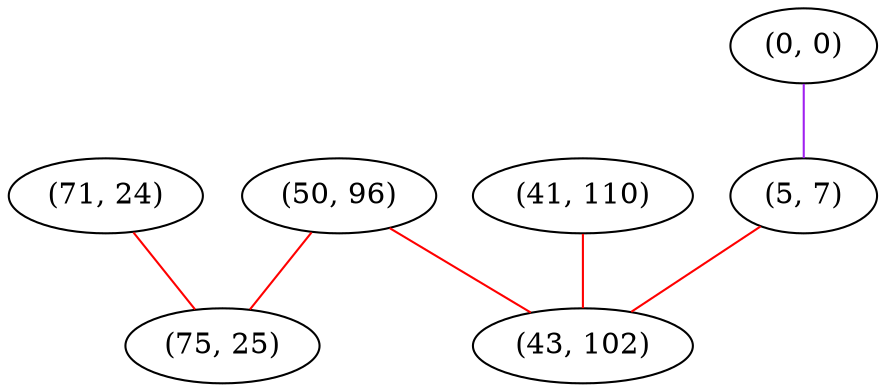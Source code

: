 graph "" {
"(50, 96)";
"(0, 0)";
"(41, 110)";
"(5, 7)";
"(71, 24)";
"(75, 25)";
"(43, 102)";
"(50, 96)" -- "(75, 25)"  [color=red, key=0, weight=1];
"(50, 96)" -- "(43, 102)"  [color=red, key=0, weight=1];
"(0, 0)" -- "(5, 7)"  [color=purple, key=0, weight=4];
"(41, 110)" -- "(43, 102)"  [color=red, key=0, weight=1];
"(5, 7)" -- "(43, 102)"  [color=red, key=0, weight=1];
"(71, 24)" -- "(75, 25)"  [color=red, key=0, weight=1];
}

